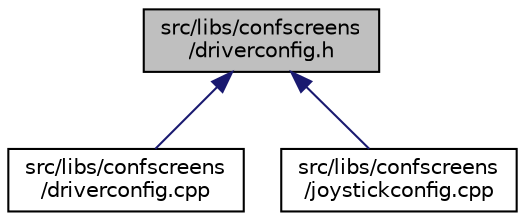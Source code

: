digraph "src/libs/confscreens/driverconfig.h"
{
  edge [fontname="Helvetica",fontsize="10",labelfontname="Helvetica",labelfontsize="10"];
  node [fontname="Helvetica",fontsize="10",shape=record];
  Node1 [label="src/libs/confscreens\l/driverconfig.h",height=0.2,width=0.4,color="black", fillcolor="grey75", style="filled", fontcolor="black"];
  Node1 -> Node2 [dir="back",color="midnightblue",fontsize="10",style="solid",fontname="Helvetica"];
  Node2 [label="src/libs/confscreens\l/driverconfig.cpp",height=0.2,width=0.4,color="black", fillcolor="white", style="filled",URL="$driverconfig_8cpp.html"];
  Node1 -> Node3 [dir="back",color="midnightblue",fontsize="10",style="solid",fontname="Helvetica"];
  Node3 [label="src/libs/confscreens\l/joystickconfig.cpp",height=0.2,width=0.4,color="black", fillcolor="white", style="filled",URL="$joystickconfig_8cpp.html"];
}

